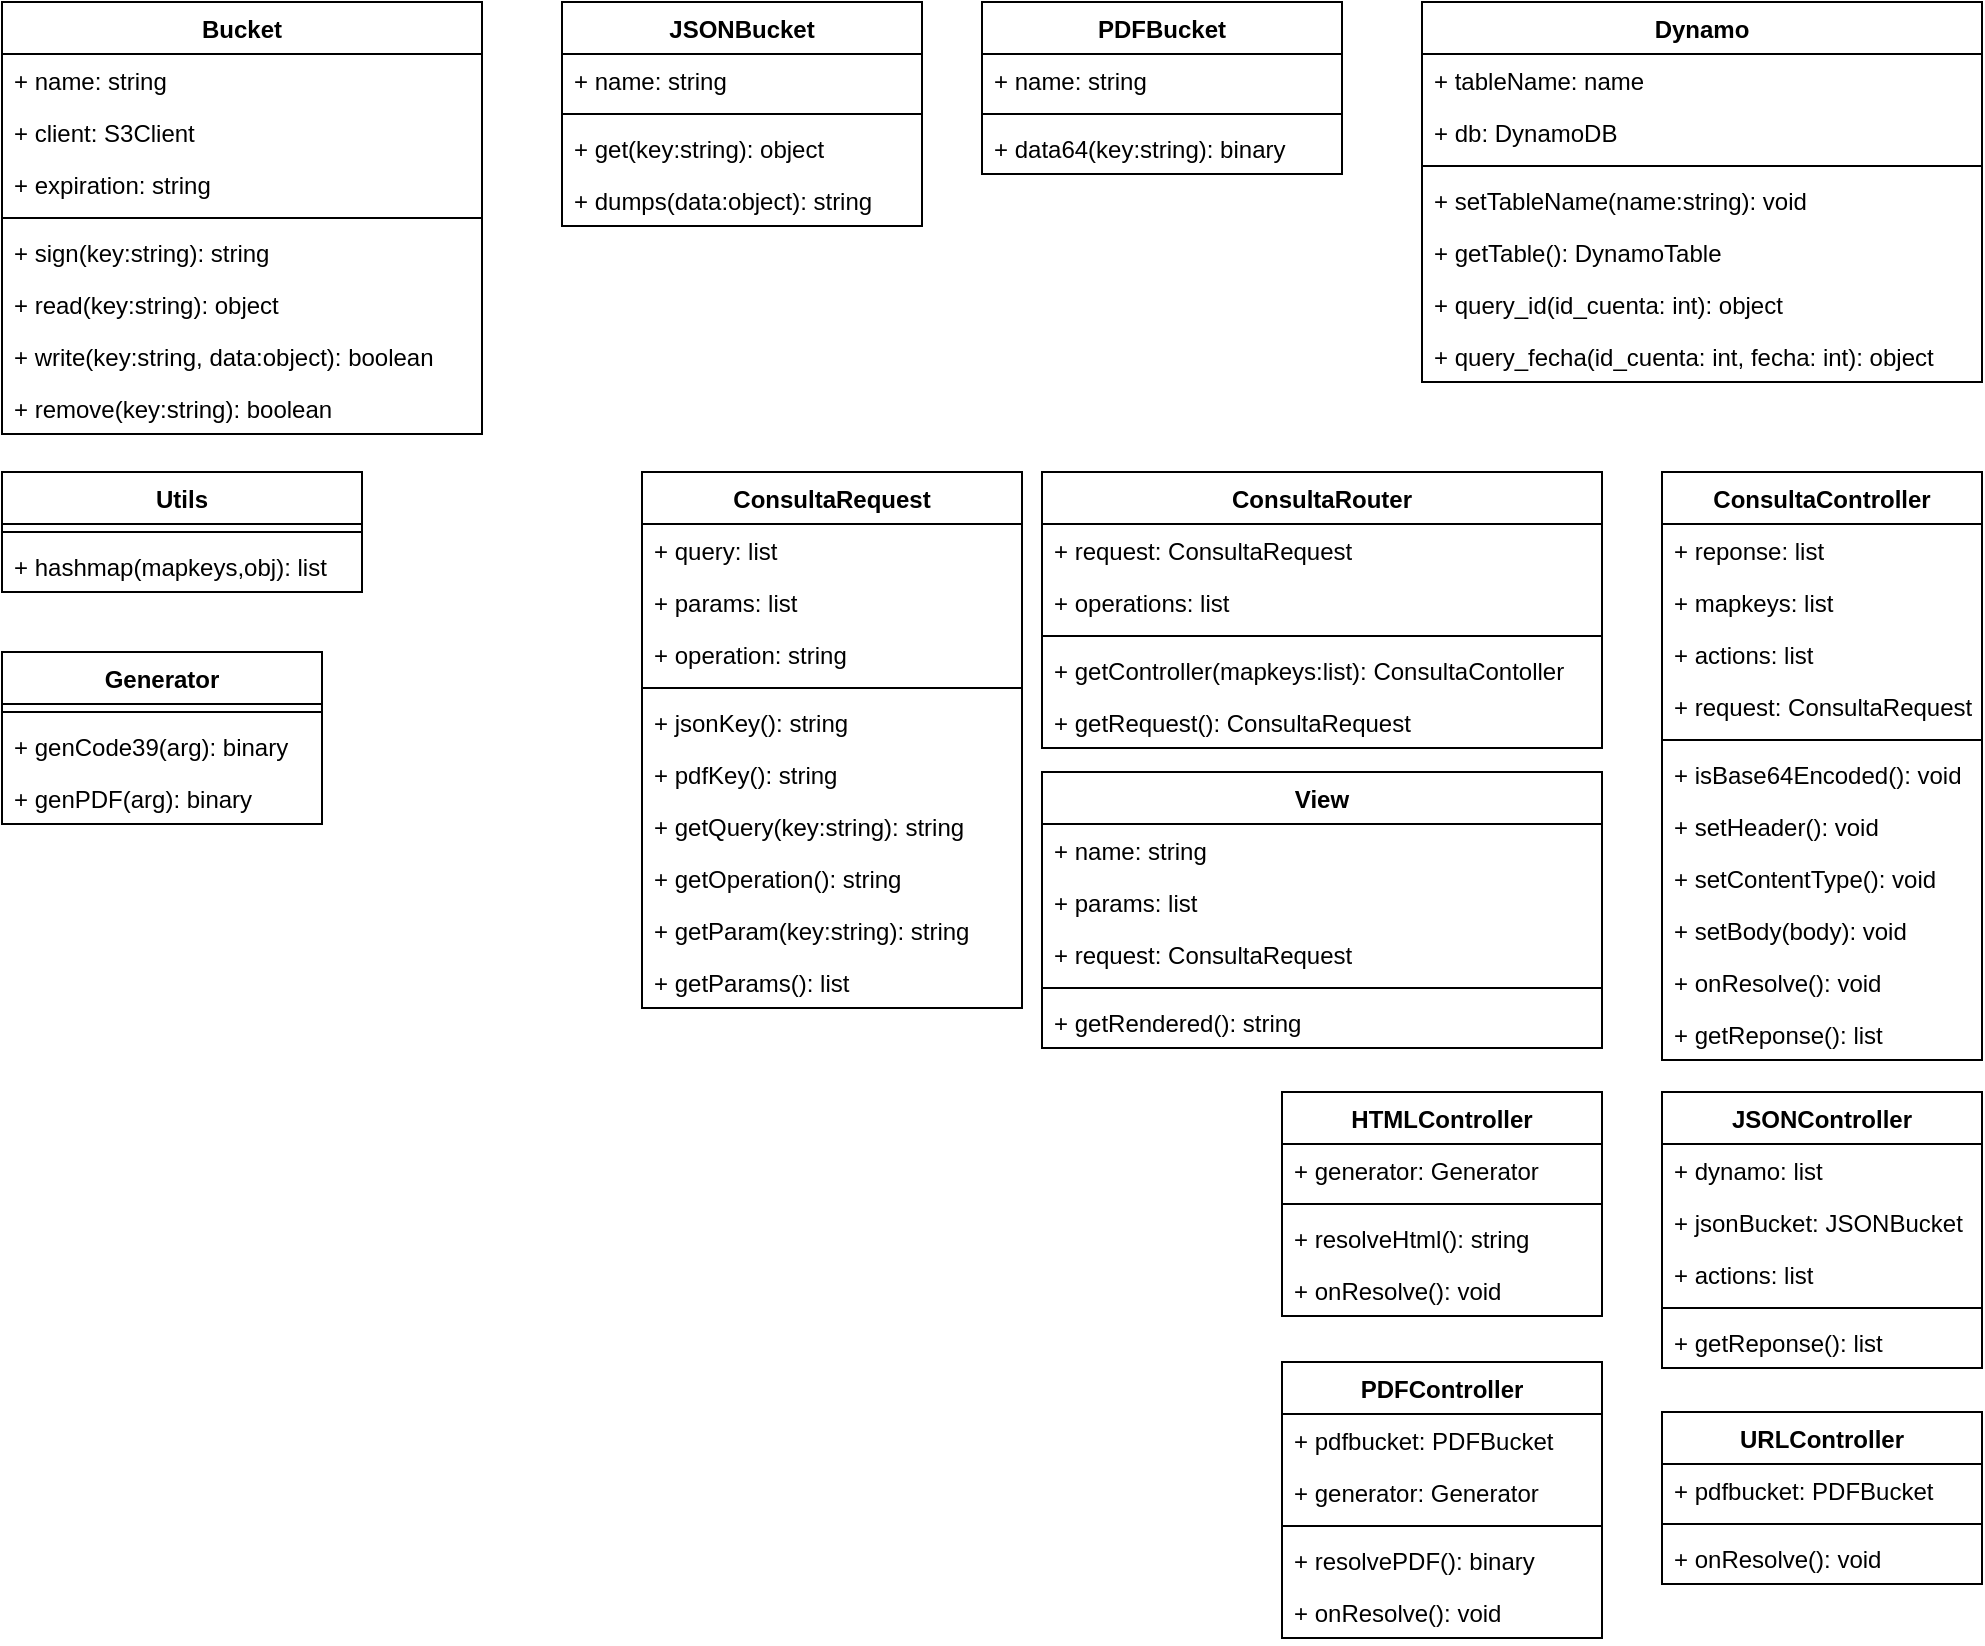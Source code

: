 <mxfile version="13.9.9" type="device" pages="2"><diagram id="0BXofBEBLR4UwpMUiN1E" name="Page-1"><mxGraphModel dx="723" dy="433" grid="1" gridSize="10" guides="1" tooltips="1" connect="1" arrows="1" fold="1" page="1" pageScale="1" pageWidth="1169" pageHeight="827" math="0" shadow="0"><root><mxCell id="0"/><mxCell id="1" parent="0"/><mxCell id="2" value="Bucket&#10;" style="swimlane;fontStyle=1;align=center;verticalAlign=top;childLayout=stackLayout;horizontal=1;startSize=26;horizontalStack=0;resizeParent=1;resizeParentMax=0;resizeLast=0;collapsible=1;marginBottom=0;" parent="1" vertex="1"><mxGeometry x="120" y="35" width="240" height="216" as="geometry"/></mxCell><mxCell id="3" value="+ name: string" style="text;strokeColor=none;fillColor=none;align=left;verticalAlign=top;spacingLeft=4;spacingRight=4;overflow=hidden;rotatable=0;points=[[0,0.5],[1,0.5]];portConstraint=eastwest;" parent="2" vertex="1"><mxGeometry y="26" width="240" height="26" as="geometry"/></mxCell><mxCell id="6P0P6J3Aose4yoCXp-B0-68" value="+ client: S3Client" style="text;strokeColor=none;fillColor=none;align=left;verticalAlign=top;spacingLeft=4;spacingRight=4;overflow=hidden;rotatable=0;points=[[0,0.5],[1,0.5]];portConstraint=eastwest;" vertex="1" parent="2"><mxGeometry y="52" width="240" height="26" as="geometry"/></mxCell><mxCell id="9" value="+ expiration: string" style="text;strokeColor=none;fillColor=none;align=left;verticalAlign=top;spacingLeft=4;spacingRight=4;overflow=hidden;rotatable=0;points=[[0,0.5],[1,0.5]];portConstraint=eastwest;" parent="2" vertex="1"><mxGeometry y="78" width="240" height="26" as="geometry"/></mxCell><mxCell id="4" value="" style="line;strokeWidth=1;fillColor=none;align=left;verticalAlign=middle;spacingTop=-1;spacingLeft=3;spacingRight=3;rotatable=0;labelPosition=right;points=[];portConstraint=eastwest;" parent="2" vertex="1"><mxGeometry y="104" width="240" height="8" as="geometry"/></mxCell><mxCell id="6P0P6J3Aose4yoCXp-B0-67" value="+ sign(key:string): string" style="text;strokeColor=none;fillColor=none;align=left;verticalAlign=top;spacingLeft=4;spacingRight=4;overflow=hidden;rotatable=0;points=[[0,0.5],[1,0.5]];portConstraint=eastwest;" vertex="1" parent="2"><mxGeometry y="112" width="240" height="26" as="geometry"/></mxCell><mxCell id="5" value="+ read(key:string): object" style="text;strokeColor=none;fillColor=none;align=left;verticalAlign=top;spacingLeft=4;spacingRight=4;overflow=hidden;rotatable=0;points=[[0,0.5],[1,0.5]];portConstraint=eastwest;" parent="2" vertex="1"><mxGeometry y="138" width="240" height="26" as="geometry"/></mxCell><mxCell id="11" value="+ write(key:string, data:object): boolean" style="text;strokeColor=none;fillColor=none;align=left;verticalAlign=top;spacingLeft=4;spacingRight=4;overflow=hidden;rotatable=0;points=[[0,0.5],[1,0.5]];portConstraint=eastwest;" parent="2" vertex="1"><mxGeometry y="164" width="240" height="26" as="geometry"/></mxCell><mxCell id="26" value="+ remove(key:string): boolean" style="text;strokeColor=none;fillColor=none;align=left;verticalAlign=top;spacingLeft=4;spacingRight=4;overflow=hidden;rotatable=0;points=[[0,0.5],[1,0.5]];portConstraint=eastwest;" parent="2" vertex="1"><mxGeometry y="190" width="240" height="26" as="geometry"/></mxCell><mxCell id="12" value="JSONBucket&#10;" style="swimlane;fontStyle=1;align=center;verticalAlign=top;childLayout=stackLayout;horizontal=1;startSize=26;horizontalStack=0;resizeParent=1;resizeParentMax=0;resizeLast=0;collapsible=1;marginBottom=0;" parent="1" vertex="1"><mxGeometry x="400" y="35" width="180" height="112" as="geometry"/></mxCell><mxCell id="13" value="+ name: string" style="text;strokeColor=none;fillColor=none;align=left;verticalAlign=top;spacingLeft=4;spacingRight=4;overflow=hidden;rotatable=0;points=[[0,0.5],[1,0.5]];portConstraint=eastwest;" parent="12" vertex="1"><mxGeometry y="26" width="180" height="26" as="geometry"/></mxCell><mxCell id="15" value="" style="line;strokeWidth=1;fillColor=none;align=left;verticalAlign=middle;spacingTop=-1;spacingLeft=3;spacingRight=3;rotatable=0;labelPosition=right;points=[];portConstraint=eastwest;" parent="12" vertex="1"><mxGeometry y="52" width="180" height="8" as="geometry"/></mxCell><mxCell id="16" value="+ get(key:string): object" style="text;strokeColor=none;fillColor=none;align=left;verticalAlign=top;spacingLeft=4;spacingRight=4;overflow=hidden;rotatable=0;points=[[0,0.5],[1,0.5]];portConstraint=eastwest;" parent="12" vertex="1"><mxGeometry y="60" width="180" height="26" as="geometry"/></mxCell><mxCell id="17" value="+ dumps(data:object): string" style="text;strokeColor=none;fillColor=none;align=left;verticalAlign=top;spacingLeft=4;spacingRight=4;overflow=hidden;rotatable=0;points=[[0,0.5],[1,0.5]];portConstraint=eastwest;" parent="12" vertex="1"><mxGeometry y="86" width="180" height="26" as="geometry"/></mxCell><mxCell id="18" value="PDFBucket&#10;" style="swimlane;fontStyle=1;align=center;verticalAlign=top;childLayout=stackLayout;horizontal=1;startSize=26;horizontalStack=0;resizeParent=1;resizeParentMax=0;resizeLast=0;collapsible=1;marginBottom=0;" parent="1" vertex="1"><mxGeometry x="610" y="35" width="180" height="86" as="geometry"/></mxCell><mxCell id="19" value="+ name: string" style="text;strokeColor=none;fillColor=none;align=left;verticalAlign=top;spacingLeft=4;spacingRight=4;overflow=hidden;rotatable=0;points=[[0,0.5],[1,0.5]];portConstraint=eastwest;" parent="18" vertex="1"><mxGeometry y="26" width="180" height="26" as="geometry"/></mxCell><mxCell id="20" value="" style="line;strokeWidth=1;fillColor=none;align=left;verticalAlign=middle;spacingTop=-1;spacingLeft=3;spacingRight=3;rotatable=0;labelPosition=right;points=[];portConstraint=eastwest;" parent="18" vertex="1"><mxGeometry y="52" width="180" height="8" as="geometry"/></mxCell><mxCell id="21" value="+ data64(key:string): binary" style="text;strokeColor=none;fillColor=none;align=left;verticalAlign=top;spacingLeft=4;spacingRight=4;overflow=hidden;rotatable=0;points=[[0,0.5],[1,0.5]];portConstraint=eastwest;" parent="18" vertex="1"><mxGeometry y="60" width="180" height="26" as="geometry"/></mxCell><mxCell id="31" value="Generator" style="swimlane;fontStyle=1;align=center;verticalAlign=top;childLayout=stackLayout;horizontal=1;startSize=26;horizontalStack=0;resizeParent=1;resizeParentMax=0;resizeLast=0;collapsible=1;marginBottom=0;" parent="1" vertex="1"><mxGeometry x="120" y="360" width="160" height="86" as="geometry"><mxRectangle x="120" y="400" width="90" height="26" as="alternateBounds"/></mxGeometry></mxCell><mxCell id="33" value="" style="line;strokeWidth=1;fillColor=none;align=left;verticalAlign=middle;spacingTop=-1;spacingLeft=3;spacingRight=3;rotatable=0;labelPosition=right;points=[];portConstraint=eastwest;" parent="31" vertex="1"><mxGeometry y="26" width="160" height="8" as="geometry"/></mxCell><mxCell id="34" value="+ genCode39(arg): binary" style="text;strokeColor=none;fillColor=none;align=left;verticalAlign=top;spacingLeft=4;spacingRight=4;overflow=hidden;rotatable=0;points=[[0,0.5],[1,0.5]];portConstraint=eastwest;" parent="31" vertex="1"><mxGeometry y="34" width="160" height="26" as="geometry"/></mxCell><mxCell id="35" value="+ genPDF(arg): binary" style="text;strokeColor=none;fillColor=none;align=left;verticalAlign=top;spacingLeft=4;spacingRight=4;overflow=hidden;rotatable=0;points=[[0,0.5],[1,0.5]];portConstraint=eastwest;" parent="31" vertex="1"><mxGeometry y="60" width="160" height="26" as="geometry"/></mxCell><mxCell id="36" value="Dynamo" style="swimlane;fontStyle=1;align=center;verticalAlign=top;childLayout=stackLayout;horizontal=1;startSize=26;horizontalStack=0;resizeParent=1;resizeParentMax=0;resizeLast=0;collapsible=1;marginBottom=0;" parent="1" vertex="1"><mxGeometry x="830" y="35" width="280" height="190" as="geometry"/></mxCell><mxCell id="37" value="+ tableName: name" style="text;strokeColor=none;fillColor=none;align=left;verticalAlign=top;spacingLeft=4;spacingRight=4;overflow=hidden;rotatable=0;points=[[0,0.5],[1,0.5]];portConstraint=eastwest;" parent="36" vertex="1"><mxGeometry y="26" width="280" height="26" as="geometry"/></mxCell><mxCell id="44" value="+ db: DynamoDB" style="text;strokeColor=none;fillColor=none;align=left;verticalAlign=top;spacingLeft=4;spacingRight=4;overflow=hidden;rotatable=0;points=[[0,0.5],[1,0.5]];portConstraint=eastwest;" parent="36" vertex="1"><mxGeometry y="52" width="280" height="26" as="geometry"/></mxCell><mxCell id="38" value="" style="line;strokeWidth=1;fillColor=none;align=left;verticalAlign=middle;spacingTop=-1;spacingLeft=3;spacingRight=3;rotatable=0;labelPosition=right;points=[];portConstraint=eastwest;" parent="36" vertex="1"><mxGeometry y="78" width="280" height="8" as="geometry"/></mxCell><mxCell id="40" value="+ setTableName(name:string): void" style="text;strokeColor=none;fillColor=none;align=left;verticalAlign=top;spacingLeft=4;spacingRight=4;overflow=hidden;rotatable=0;points=[[0,0.5],[1,0.5]];portConstraint=eastwest;" parent="36" vertex="1"><mxGeometry y="86" width="280" height="26" as="geometry"/></mxCell><mxCell id="41" value="+ getTable(): DynamoTable" style="text;strokeColor=none;fillColor=none;align=left;verticalAlign=top;spacingLeft=4;spacingRight=4;overflow=hidden;rotatable=0;points=[[0,0.5],[1,0.5]];portConstraint=eastwest;" parent="36" vertex="1"><mxGeometry y="112" width="280" height="26" as="geometry"/></mxCell><mxCell id="42" value="+ query_id(id_cuenta: int): object" style="text;strokeColor=none;fillColor=none;align=left;verticalAlign=top;spacingLeft=4;spacingRight=4;overflow=hidden;rotatable=0;points=[[0,0.5],[1,0.5]];portConstraint=eastwest;" parent="36" vertex="1"><mxGeometry y="138" width="280" height="26" as="geometry"/></mxCell><mxCell id="43" value="+ query_fecha(id_cuenta: int, fecha: int): object" style="text;strokeColor=none;fillColor=none;align=left;verticalAlign=top;spacingLeft=4;spacingRight=4;overflow=hidden;rotatable=0;points=[[0,0.5],[1,0.5]];portConstraint=eastwest;" parent="36" vertex="1"><mxGeometry y="164" width="280" height="26" as="geometry"/></mxCell><mxCell id="46" value="ConsultaRequest" style="swimlane;fontStyle=1;align=center;verticalAlign=top;childLayout=stackLayout;horizontal=1;startSize=26;horizontalStack=0;resizeParent=1;resizeParentMax=0;resizeLast=0;collapsible=1;marginBottom=0;" parent="1" vertex="1"><mxGeometry x="440" y="270" width="190" height="268" as="geometry"><mxRectangle x="120" y="500" width="130" height="26" as="alternateBounds"/></mxGeometry></mxCell><mxCell id="54" value="+ query: list" style="text;strokeColor=none;fillColor=none;align=left;verticalAlign=top;spacingLeft=4;spacingRight=4;overflow=hidden;rotatable=0;points=[[0,0.5],[1,0.5]];portConstraint=eastwest;" parent="46" vertex="1"><mxGeometry y="26" width="190" height="26" as="geometry"/></mxCell><mxCell id="55" value="+ params: list" style="text;strokeColor=none;fillColor=none;align=left;verticalAlign=top;spacingLeft=4;spacingRight=4;overflow=hidden;rotatable=0;points=[[0,0.5],[1,0.5]];portConstraint=eastwest;" parent="46" vertex="1"><mxGeometry y="52" width="190" height="26" as="geometry"/></mxCell><mxCell id="47" value="+ operation: string" style="text;strokeColor=none;fillColor=none;align=left;verticalAlign=top;spacingLeft=4;spacingRight=4;overflow=hidden;rotatable=0;points=[[0,0.5],[1,0.5]];portConstraint=eastwest;" parent="46" vertex="1"><mxGeometry y="78" width="190" height="26" as="geometry"/></mxCell><mxCell id="48" value="" style="line;strokeWidth=1;fillColor=none;align=left;verticalAlign=middle;spacingTop=-1;spacingLeft=3;spacingRight=3;rotatable=0;labelPosition=right;points=[];portConstraint=eastwest;" parent="46" vertex="1"><mxGeometry y="104" width="190" height="8" as="geometry"/></mxCell><mxCell id="6P0P6J3Aose4yoCXp-B0-84" value="+ jsonKey(): string" style="text;strokeColor=none;fillColor=none;align=left;verticalAlign=top;spacingLeft=4;spacingRight=4;overflow=hidden;rotatable=0;points=[[0,0.5],[1,0.5]];portConstraint=eastwest;" vertex="1" parent="46"><mxGeometry y="112" width="190" height="26" as="geometry"/></mxCell><mxCell id="49" value="+ pdfKey(): string" style="text;strokeColor=none;fillColor=none;align=left;verticalAlign=top;spacingLeft=4;spacingRight=4;overflow=hidden;rotatable=0;points=[[0,0.5],[1,0.5]];portConstraint=eastwest;" parent="46" vertex="1"><mxGeometry y="138" width="190" height="26" as="geometry"/></mxCell><mxCell id="56" value="+ getQuery(key:string): string" style="text;strokeColor=none;fillColor=none;align=left;verticalAlign=top;spacingLeft=4;spacingRight=4;overflow=hidden;rotatable=0;points=[[0,0.5],[1,0.5]];portConstraint=eastwest;" parent="46" vertex="1"><mxGeometry y="164" width="190" height="26" as="geometry"/></mxCell><mxCell id="59" value="+ getOperation(): string" style="text;strokeColor=none;fillColor=none;align=left;verticalAlign=top;spacingLeft=4;spacingRight=4;overflow=hidden;rotatable=0;points=[[0,0.5],[1,0.5]];portConstraint=eastwest;" parent="46" vertex="1"><mxGeometry y="190" width="190" height="26" as="geometry"/></mxCell><mxCell id="57" value="+ getParam(key:string): string" style="text;strokeColor=none;fillColor=none;align=left;verticalAlign=top;spacingLeft=4;spacingRight=4;overflow=hidden;rotatable=0;points=[[0,0.5],[1,0.5]];portConstraint=eastwest;" parent="46" vertex="1"><mxGeometry y="216" width="190" height="26" as="geometry"/></mxCell><mxCell id="58" value="+ getParams(): list" style="text;strokeColor=none;fillColor=none;align=left;verticalAlign=top;spacingLeft=4;spacingRight=4;overflow=hidden;rotatable=0;points=[[0,0.5],[1,0.5]];portConstraint=eastwest;" parent="46" vertex="1"><mxGeometry y="242" width="190" height="26" as="geometry"/></mxCell><mxCell id="60" value="ConsultaRouter" style="swimlane;fontStyle=1;align=center;verticalAlign=top;childLayout=stackLayout;horizontal=1;startSize=26;horizontalStack=0;resizeParent=1;resizeParentMax=0;resizeLast=0;collapsible=1;marginBottom=0;" parent="1" vertex="1"><mxGeometry x="640" y="270" width="280" height="138" as="geometry"/></mxCell><mxCell id="61" value="+ request: ConsultaRequest" style="text;strokeColor=none;fillColor=none;align=left;verticalAlign=top;spacingLeft=4;spacingRight=4;overflow=hidden;rotatable=0;points=[[0,0.5],[1,0.5]];portConstraint=eastwest;" parent="60" vertex="1"><mxGeometry y="26" width="280" height="26" as="geometry"/></mxCell><mxCell id="gjYd-kj3b6dPH4KCytKm-101" value="+ operations: list" style="text;strokeColor=none;fillColor=none;align=left;verticalAlign=top;spacingLeft=4;spacingRight=4;overflow=hidden;rotatable=0;points=[[0,0.5],[1,0.5]];portConstraint=eastwest;" parent="60" vertex="1"><mxGeometry y="52" width="280" height="26" as="geometry"/></mxCell><mxCell id="62" value="" style="line;strokeWidth=1;fillColor=none;align=left;verticalAlign=middle;spacingTop=-1;spacingLeft=3;spacingRight=3;rotatable=0;labelPosition=right;points=[];portConstraint=eastwest;" parent="60" vertex="1"><mxGeometry y="78" width="280" height="8" as="geometry"/></mxCell><mxCell id="63" value="+ getController(mapkeys:list): ConsultaContoller" style="text;strokeColor=none;fillColor=none;align=left;verticalAlign=top;spacingLeft=4;spacingRight=4;overflow=hidden;rotatable=0;points=[[0,0.5],[1,0.5]];portConstraint=eastwest;" parent="60" vertex="1"><mxGeometry y="86" width="280" height="26" as="geometry"/></mxCell><mxCell id="xWeLCFZRsTSZ0MthaHeW-68" value="+ getRequest(): ConsultaRequest" style="text;strokeColor=none;fillColor=none;align=left;verticalAlign=top;spacingLeft=4;spacingRight=4;overflow=hidden;rotatable=0;points=[[0,0.5],[1,0.5]];portConstraint=eastwest;" parent="60" vertex="1"><mxGeometry y="112" width="280" height="26" as="geometry"/></mxCell><mxCell id="gjYd-kj3b6dPH4KCytKm-102" value="ConsultaController" style="swimlane;fontStyle=1;align=center;verticalAlign=top;childLayout=stackLayout;horizontal=1;startSize=26;horizontalStack=0;resizeParent=1;resizeParentMax=0;resizeLast=0;collapsible=1;marginBottom=0;" parent="1" vertex="1"><mxGeometry x="950" y="270" width="160" height="294" as="geometry"/></mxCell><mxCell id="gjYd-kj3b6dPH4KCytKm-103" value="+ reponse: list" style="text;strokeColor=none;fillColor=none;align=left;verticalAlign=top;spacingLeft=4;spacingRight=4;overflow=hidden;rotatable=0;points=[[0,0.5],[1,0.5]];portConstraint=eastwest;" parent="gjYd-kj3b6dPH4KCytKm-102" vertex="1"><mxGeometry y="26" width="160" height="26" as="geometry"/></mxCell><mxCell id="6P0P6J3Aose4yoCXp-B0-69" value="+ mapkeys: list" style="text;strokeColor=none;fillColor=none;align=left;verticalAlign=top;spacingLeft=4;spacingRight=4;overflow=hidden;rotatable=0;points=[[0,0.5],[1,0.5]];portConstraint=eastwest;" vertex="1" parent="gjYd-kj3b6dPH4KCytKm-102"><mxGeometry y="52" width="160" height="26" as="geometry"/></mxCell><mxCell id="6P0P6J3Aose4yoCXp-B0-77" value="+ actions: list" style="text;strokeColor=none;fillColor=none;align=left;verticalAlign=top;spacingLeft=4;spacingRight=4;overflow=hidden;rotatable=0;points=[[0,0.5],[1,0.5]];portConstraint=eastwest;" vertex="1" parent="gjYd-kj3b6dPH4KCytKm-102"><mxGeometry y="78" width="160" height="26" as="geometry"/></mxCell><mxCell id="6P0P6J3Aose4yoCXp-B0-70" value="+ request: ConsultaRequest" style="text;strokeColor=none;fillColor=none;align=left;verticalAlign=top;spacingLeft=4;spacingRight=4;overflow=hidden;rotatable=0;points=[[0,0.5],[1,0.5]];portConstraint=eastwest;" vertex="1" parent="gjYd-kj3b6dPH4KCytKm-102"><mxGeometry y="104" width="160" height="26" as="geometry"/></mxCell><mxCell id="gjYd-kj3b6dPH4KCytKm-104" value="" style="line;strokeWidth=1;fillColor=none;align=left;verticalAlign=middle;spacingTop=-1;spacingLeft=3;spacingRight=3;rotatable=0;labelPosition=right;points=[];portConstraint=eastwest;" parent="gjYd-kj3b6dPH4KCytKm-102" vertex="1"><mxGeometry y="130" width="160" height="8" as="geometry"/></mxCell><mxCell id="xWeLCFZRsTSZ0MthaHeW-64" value="+ isBase64Encoded(): void" style="text;strokeColor=none;fillColor=none;align=left;verticalAlign=top;spacingLeft=4;spacingRight=4;overflow=hidden;rotatable=0;points=[[0,0.5],[1,0.5]];portConstraint=eastwest;" parent="gjYd-kj3b6dPH4KCytKm-102" vertex="1"><mxGeometry y="138" width="160" height="26" as="geometry"/></mxCell><mxCell id="xWeLCFZRsTSZ0MthaHeW-65" value="+ setHeader(): void" style="text;strokeColor=none;fillColor=none;align=left;verticalAlign=top;spacingLeft=4;spacingRight=4;overflow=hidden;rotatable=0;points=[[0,0.5],[1,0.5]];portConstraint=eastwest;" parent="gjYd-kj3b6dPH4KCytKm-102" vertex="1"><mxGeometry y="164" width="160" height="26" as="geometry"/></mxCell><mxCell id="xWeLCFZRsTSZ0MthaHeW-66" value="+ setContentType(): void" style="text;strokeColor=none;fillColor=none;align=left;verticalAlign=top;spacingLeft=4;spacingRight=4;overflow=hidden;rotatable=0;points=[[0,0.5],[1,0.5]];portConstraint=eastwest;" parent="gjYd-kj3b6dPH4KCytKm-102" vertex="1"><mxGeometry y="190" width="160" height="26" as="geometry"/></mxCell><mxCell id="xWeLCFZRsTSZ0MthaHeW-67" value="+ setBody(body): void" style="text;strokeColor=none;fillColor=none;align=left;verticalAlign=top;spacingLeft=4;spacingRight=4;overflow=hidden;rotatable=0;points=[[0,0.5],[1,0.5]];portConstraint=eastwest;" parent="gjYd-kj3b6dPH4KCytKm-102" vertex="1"><mxGeometry y="216" width="160" height="26" as="geometry"/></mxCell><mxCell id="gjYd-kj3b6dPH4KCytKm-105" value="+ onResolve(): void" style="text;strokeColor=none;fillColor=none;align=left;verticalAlign=top;spacingLeft=4;spacingRight=4;overflow=hidden;rotatable=0;points=[[0,0.5],[1,0.5]];portConstraint=eastwest;" parent="gjYd-kj3b6dPH4KCytKm-102" vertex="1"><mxGeometry y="242" width="160" height="26" as="geometry"/></mxCell><mxCell id="6P0P6J3Aose4yoCXp-B0-71" value="+ getReponse(): list" style="text;strokeColor=none;fillColor=none;align=left;verticalAlign=top;spacingLeft=4;spacingRight=4;overflow=hidden;rotatable=0;points=[[0,0.5],[1,0.5]];portConstraint=eastwest;" vertex="1" parent="gjYd-kj3b6dPH4KCytKm-102"><mxGeometry y="268" width="160" height="26" as="geometry"/></mxCell><mxCell id="gjYd-kj3b6dPH4KCytKm-106" value="JSONController" style="swimlane;fontStyle=1;align=center;verticalAlign=top;childLayout=stackLayout;horizontal=1;startSize=26;horizontalStack=0;resizeParent=1;resizeParentMax=0;resizeLast=0;collapsible=1;marginBottom=0;" parent="1" vertex="1"><mxGeometry x="950" y="580" width="160" height="138" as="geometry"/></mxCell><mxCell id="gjYd-kj3b6dPH4KCytKm-107" value="+ dynamo: list" style="text;strokeColor=none;fillColor=none;align=left;verticalAlign=top;spacingLeft=4;spacingRight=4;overflow=hidden;rotatable=0;points=[[0,0.5],[1,0.5]];portConstraint=eastwest;" parent="gjYd-kj3b6dPH4KCytKm-106" vertex="1"><mxGeometry y="26" width="160" height="26" as="geometry"/></mxCell><mxCell id="6P0P6J3Aose4yoCXp-B0-75" value="+ jsonBucket: JSONBucket" style="text;strokeColor=none;fillColor=none;align=left;verticalAlign=top;spacingLeft=4;spacingRight=4;overflow=hidden;rotatable=0;points=[[0,0.5],[1,0.5]];portConstraint=eastwest;" vertex="1" parent="gjYd-kj3b6dPH4KCytKm-106"><mxGeometry y="52" width="160" height="26" as="geometry"/></mxCell><mxCell id="6P0P6J3Aose4yoCXp-B0-76" value="+ actions: list" style="text;strokeColor=none;fillColor=none;align=left;verticalAlign=top;spacingLeft=4;spacingRight=4;overflow=hidden;rotatable=0;points=[[0,0.5],[1,0.5]];portConstraint=eastwest;" vertex="1" parent="gjYd-kj3b6dPH4KCytKm-106"><mxGeometry y="78" width="160" height="26" as="geometry"/></mxCell><mxCell id="gjYd-kj3b6dPH4KCytKm-108" value="" style="line;strokeWidth=1;fillColor=none;align=left;verticalAlign=middle;spacingTop=-1;spacingLeft=3;spacingRight=3;rotatable=0;labelPosition=right;points=[];portConstraint=eastwest;" parent="gjYd-kj3b6dPH4KCytKm-106" vertex="1"><mxGeometry y="104" width="160" height="8" as="geometry"/></mxCell><mxCell id="gjYd-kj3b6dPH4KCytKm-109" value="+ getReponse(): list" style="text;strokeColor=none;fillColor=none;align=left;verticalAlign=top;spacingLeft=4;spacingRight=4;overflow=hidden;rotatable=0;points=[[0,0.5],[1,0.5]];portConstraint=eastwest;" parent="gjYd-kj3b6dPH4KCytKm-106" vertex="1"><mxGeometry y="112" width="160" height="26" as="geometry"/></mxCell><mxCell id="gjYd-kj3b6dPH4KCytKm-110" value="HTMLController" style="swimlane;fontStyle=1;align=center;verticalAlign=top;childLayout=stackLayout;horizontal=1;startSize=26;horizontalStack=0;resizeParent=1;resizeParentMax=0;resizeLast=0;collapsible=1;marginBottom=0;" parent="1" vertex="1"><mxGeometry x="760" y="580" width="160" height="112" as="geometry"/></mxCell><mxCell id="gjYd-kj3b6dPH4KCytKm-111" value="+ generator: Generator" style="text;strokeColor=none;fillColor=none;align=left;verticalAlign=top;spacingLeft=4;spacingRight=4;overflow=hidden;rotatable=0;points=[[0,0.5],[1,0.5]];portConstraint=eastwest;" parent="gjYd-kj3b6dPH4KCytKm-110" vertex="1"><mxGeometry y="26" width="160" height="26" as="geometry"/></mxCell><mxCell id="gjYd-kj3b6dPH4KCytKm-112" value="" style="line;strokeWidth=1;fillColor=none;align=left;verticalAlign=middle;spacingTop=-1;spacingLeft=3;spacingRight=3;rotatable=0;labelPosition=right;points=[];portConstraint=eastwest;" parent="gjYd-kj3b6dPH4KCytKm-110" vertex="1"><mxGeometry y="52" width="160" height="8" as="geometry"/></mxCell><mxCell id="6P0P6J3Aose4yoCXp-B0-72" value="+ resolveHtml(): string" style="text;strokeColor=none;fillColor=none;align=left;verticalAlign=top;spacingLeft=4;spacingRight=4;overflow=hidden;rotatable=0;points=[[0,0.5],[1,0.5]];portConstraint=eastwest;" vertex="1" parent="gjYd-kj3b6dPH4KCytKm-110"><mxGeometry y="60" width="160" height="26" as="geometry"/></mxCell><mxCell id="gjYd-kj3b6dPH4KCytKm-113" value="+ onResolve(): void" style="text;strokeColor=none;fillColor=none;align=left;verticalAlign=top;spacingLeft=4;spacingRight=4;overflow=hidden;rotatable=0;points=[[0,0.5],[1,0.5]];portConstraint=eastwest;" parent="gjYd-kj3b6dPH4KCytKm-110" vertex="1"><mxGeometry y="86" width="160" height="26" as="geometry"/></mxCell><mxCell id="gjYd-kj3b6dPH4KCytKm-114" value="PDFController" style="swimlane;fontStyle=1;align=center;verticalAlign=top;childLayout=stackLayout;horizontal=1;startSize=26;horizontalStack=0;resizeParent=1;resizeParentMax=0;resizeLast=0;collapsible=1;marginBottom=0;" parent="1" vertex="1"><mxGeometry x="760" y="715" width="160" height="138" as="geometry"/></mxCell><mxCell id="gjYd-kj3b6dPH4KCytKm-115" value="+ pdfbucket: PDFBucket" style="text;strokeColor=none;fillColor=none;align=left;verticalAlign=top;spacingLeft=4;spacingRight=4;overflow=hidden;rotatable=0;points=[[0,0.5],[1,0.5]];portConstraint=eastwest;" parent="gjYd-kj3b6dPH4KCytKm-114" vertex="1"><mxGeometry y="26" width="160" height="26" as="geometry"/></mxCell><mxCell id="6P0P6J3Aose4yoCXp-B0-74" value="+ generator: Generator" style="text;strokeColor=none;fillColor=none;align=left;verticalAlign=top;spacingLeft=4;spacingRight=4;overflow=hidden;rotatable=0;points=[[0,0.5],[1,0.5]];portConstraint=eastwest;" vertex="1" parent="gjYd-kj3b6dPH4KCytKm-114"><mxGeometry y="52" width="160" height="26" as="geometry"/></mxCell><mxCell id="gjYd-kj3b6dPH4KCytKm-116" value="" style="line;strokeWidth=1;fillColor=none;align=left;verticalAlign=middle;spacingTop=-1;spacingLeft=3;spacingRight=3;rotatable=0;labelPosition=right;points=[];portConstraint=eastwest;" parent="gjYd-kj3b6dPH4KCytKm-114" vertex="1"><mxGeometry y="78" width="160" height="8" as="geometry"/></mxCell><mxCell id="gjYd-kj3b6dPH4KCytKm-118" value="+ resolvePDF(): binary" style="text;strokeColor=none;fillColor=none;align=left;verticalAlign=top;spacingLeft=4;spacingRight=4;overflow=hidden;rotatable=0;points=[[0,0.5],[1,0.5]];portConstraint=eastwest;" parent="gjYd-kj3b6dPH4KCytKm-114" vertex="1"><mxGeometry y="86" width="160" height="26" as="geometry"/></mxCell><mxCell id="6P0P6J3Aose4yoCXp-B0-73" value="+ onResolve(): void" style="text;strokeColor=none;fillColor=none;align=left;verticalAlign=top;spacingLeft=4;spacingRight=4;overflow=hidden;rotatable=0;points=[[0,0.5],[1,0.5]];portConstraint=eastwest;" vertex="1" parent="gjYd-kj3b6dPH4KCytKm-114"><mxGeometry y="112" width="160" height="26" as="geometry"/></mxCell><mxCell id="gjYd-kj3b6dPH4KCytKm-119" value="View" style="swimlane;fontStyle=1;align=center;verticalAlign=top;childLayout=stackLayout;horizontal=1;startSize=26;horizontalStack=0;resizeParent=1;resizeParentMax=0;resizeLast=0;collapsible=1;marginBottom=0;" parent="1" vertex="1"><mxGeometry x="640" y="420" width="280" height="138" as="geometry"/></mxCell><mxCell id="gjYd-kj3b6dPH4KCytKm-120" value="+ name: string" style="text;strokeColor=none;fillColor=none;align=left;verticalAlign=top;spacingLeft=4;spacingRight=4;overflow=hidden;rotatable=0;points=[[0,0.5],[1,0.5]];portConstraint=eastwest;" parent="gjYd-kj3b6dPH4KCytKm-119" vertex="1"><mxGeometry y="26" width="280" height="26" as="geometry"/></mxCell><mxCell id="gjYd-kj3b6dPH4KCytKm-125" value="+ params: list" style="text;strokeColor=none;fillColor=none;align=left;verticalAlign=top;spacingLeft=4;spacingRight=4;overflow=hidden;rotatable=0;points=[[0,0.5],[1,0.5]];portConstraint=eastwest;" parent="gjYd-kj3b6dPH4KCytKm-119" vertex="1"><mxGeometry y="52" width="280" height="26" as="geometry"/></mxCell><mxCell id="xWeLCFZRsTSZ0MthaHeW-63" value="+ request: ConsultaRequest" style="text;strokeColor=none;fillColor=none;align=left;verticalAlign=top;spacingLeft=4;spacingRight=4;overflow=hidden;rotatable=0;points=[[0,0.5],[1,0.5]];portConstraint=eastwest;" parent="gjYd-kj3b6dPH4KCytKm-119" vertex="1"><mxGeometry y="78" width="280" height="26" as="geometry"/></mxCell><mxCell id="gjYd-kj3b6dPH4KCytKm-121" value="" style="line;strokeWidth=1;fillColor=none;align=left;verticalAlign=middle;spacingTop=-1;spacingLeft=3;spacingRight=3;rotatable=0;labelPosition=right;points=[];portConstraint=eastwest;" parent="gjYd-kj3b6dPH4KCytKm-119" vertex="1"><mxGeometry y="104" width="280" height="8" as="geometry"/></mxCell><mxCell id="gjYd-kj3b6dPH4KCytKm-123" value="+ getRendered(): string" style="text;strokeColor=none;fillColor=none;align=left;verticalAlign=top;spacingLeft=4;spacingRight=4;overflow=hidden;rotatable=0;points=[[0,0.5],[1,0.5]];portConstraint=eastwest;" parent="gjYd-kj3b6dPH4KCytKm-119" vertex="1"><mxGeometry y="112" width="280" height="26" as="geometry"/></mxCell><mxCell id="6P0P6J3Aose4yoCXp-B0-63" value="Utils" style="swimlane;fontStyle=1;align=center;verticalAlign=top;childLayout=stackLayout;horizontal=1;startSize=26;horizontalStack=0;resizeParent=1;resizeParentMax=0;resizeLast=0;collapsible=1;marginBottom=0;" vertex="1" parent="1"><mxGeometry x="120" y="270" width="180" height="60" as="geometry"/></mxCell><mxCell id="6P0P6J3Aose4yoCXp-B0-65" value="" style="line;strokeWidth=1;fillColor=none;align=left;verticalAlign=middle;spacingTop=-1;spacingLeft=3;spacingRight=3;rotatable=0;labelPosition=right;points=[];portConstraint=eastwest;" vertex="1" parent="6P0P6J3Aose4yoCXp-B0-63"><mxGeometry y="26" width="180" height="8" as="geometry"/></mxCell><mxCell id="6P0P6J3Aose4yoCXp-B0-66" value="+ hashmap(mapkeys,obj): list" style="text;strokeColor=none;fillColor=none;align=left;verticalAlign=top;spacingLeft=4;spacingRight=4;overflow=hidden;rotatable=0;points=[[0,0.5],[1,0.5]];portConstraint=eastwest;" vertex="1" parent="6P0P6J3Aose4yoCXp-B0-63"><mxGeometry y="34" width="180" height="26" as="geometry"/></mxCell><mxCell id="6P0P6J3Aose4yoCXp-B0-78" value="URLController" style="swimlane;fontStyle=1;align=center;verticalAlign=top;childLayout=stackLayout;horizontal=1;startSize=26;horizontalStack=0;resizeParent=1;resizeParentMax=0;resizeLast=0;collapsible=1;marginBottom=0;" vertex="1" parent="1"><mxGeometry x="950" y="740" width="160" height="86" as="geometry"/></mxCell><mxCell id="6P0P6J3Aose4yoCXp-B0-79" value="+ pdfbucket: PDFBucket" style="text;strokeColor=none;fillColor=none;align=left;verticalAlign=top;spacingLeft=4;spacingRight=4;overflow=hidden;rotatable=0;points=[[0,0.5],[1,0.5]];portConstraint=eastwest;" vertex="1" parent="6P0P6J3Aose4yoCXp-B0-78"><mxGeometry y="26" width="160" height="26" as="geometry"/></mxCell><mxCell id="6P0P6J3Aose4yoCXp-B0-81" value="" style="line;strokeWidth=1;fillColor=none;align=left;verticalAlign=middle;spacingTop=-1;spacingLeft=3;spacingRight=3;rotatable=0;labelPosition=right;points=[];portConstraint=eastwest;" vertex="1" parent="6P0P6J3Aose4yoCXp-B0-78"><mxGeometry y="52" width="160" height="8" as="geometry"/></mxCell><mxCell id="6P0P6J3Aose4yoCXp-B0-83" value="+ onResolve(): void" style="text;strokeColor=none;fillColor=none;align=left;verticalAlign=top;spacingLeft=4;spacingRight=4;overflow=hidden;rotatable=0;points=[[0,0.5],[1,0.5]];portConstraint=eastwest;" vertex="1" parent="6P0P6J3Aose4yoCXp-B0-78"><mxGeometry y="60" width="160" height="26" as="geometry"/></mxCell></root></mxGraphModel></diagram><diagram id="QA0XFYyeKicUgIbXEsM5" name="Page-2"><mxGraphModel dx="844" dy="478" grid="1" gridSize="10" guides="1" tooltips="1" connect="1" arrows="1" fold="1" page="1" pageScale="1" pageWidth="1169" pageHeight="827" math="0" shadow="0">&#xa;            <root>&#xa;                <mxCell id="HgHOVkKSlPn6UK8ToXb6-0"/>&#xa;                <mxCell id="HgHOVkKSlPn6UK8ToXb6-1" parent="HgHOVkKSlPn6UK8ToXb6-0"/>&#xa;                <mxCell id="lIJtxpD-HnAFaAWdBftG-3" style="edgeStyle=orthogonalEdgeStyle;rounded=0;orthogonalLoop=1;jettySize=auto;html=1;exitX=1;exitY=0.5;exitDx=0;exitDy=0;entryX=0;entryY=0;entryDx=0;entryDy=0;" parent="HgHOVkKSlPn6UK8ToXb6-1" source="HgHOVkKSlPn6UK8ToXb6-4" target="HgHOVkKSlPn6UK8ToXb6-8" edge="1">&#xa;                    <mxGeometry relative="1" as="geometry"/>&#xa;                </mxCell>&#xa;                <mxCell id="HgHOVkKSlPn6UK8ToXb6-4" value="/cuentas-credito/xxxxxxx/resumenes/xx-xx" style="fontStyle=0;" parent="HgHOVkKSlPn6UK8ToXb6-1" vertex="1">&#xa;                    <mxGeometry x="40" y="320" width="290" height="40" as="geometry"/>&#xa;                </mxCell>&#xa;                <mxCell id="lIJtxpD-HnAFaAWdBftG-4" style="edgeStyle=orthogonalEdgeStyle;rounded=0;orthogonalLoop=1;jettySize=auto;html=1;exitX=1;exitY=0.25;exitDx=0;exitDy=0;entryX=0;entryY=0.5;entryDx=0;entryDy=0;" parent="HgHOVkKSlPn6UK8ToXb6-1" source="HgHOVkKSlPn6UK8ToXb6-5" target="HgHOVkKSlPn6UK8ToXb6-8" edge="1">&#xa;                    <mxGeometry relative="1" as="geometry"/>&#xa;                </mxCell>&#xa;                <mxCell id="HgHOVkKSlPn6UK8ToXb6-5" value="/cuentas-credito/xxxxxxx/resumenes/xx-xx/json" style="fontStyle=0;" parent="HgHOVkKSlPn6UK8ToXb6-1" vertex="1">&#xa;                    <mxGeometry x="40" y="380" width="290" height="40" as="geometry"/>&#xa;                </mxCell>&#xa;                <mxCell id="lIJtxpD-HnAFaAWdBftG-5" style="edgeStyle=orthogonalEdgeStyle;rounded=0;orthogonalLoop=1;jettySize=auto;html=1;exitX=1;exitY=0.5;exitDx=0;exitDy=0;entryX=0;entryY=1;entryDx=0;entryDy=0;" parent="HgHOVkKSlPn6UK8ToXb6-1" edge="1">&#xa;                    <mxGeometry relative="1" as="geometry">&#xa;                        <mxPoint x="330" y="464" as="sourcePoint"/>&#xa;                        <mxPoint x="456.898" y="465.301" as="targetPoint"/>&#xa;                        <Array as="points">&#xa;                            <mxPoint x="394" y="464"/>&#xa;                            <mxPoint x="394" y="465"/>&#xa;                        </Array>&#xa;                    </mxGeometry>&#xa;                </mxCell>&#xa;                <mxCell id="HgHOVkKSlPn6UK8ToXb6-6" value="/cuentas-credito/xxxxxxx/resumenes/xx-xx/pdf" style="fontStyle=0;" parent="HgHOVkKSlPn6UK8ToXb6-1" vertex="1">&#xa;                    <mxGeometry x="40" y="440" width="290" height="40" as="geometry"/>&#xa;                </mxCell>&#xa;                <mxCell id="lIJtxpD-HnAFaAWdBftG-6" style="edgeStyle=orthogonalEdgeStyle;rounded=0;orthogonalLoop=1;jettySize=auto;html=1;exitX=1;exitY=0.25;exitDx=0;exitDy=0;" parent="HgHOVkKSlPn6UK8ToXb6-1" source="HgHOVkKSlPn6UK8ToXb6-7" edge="1">&#xa;                    <mxGeometry relative="1" as="geometry">&#xa;                        <mxPoint x="510" y="470" as="targetPoint"/>&#xa;                    </mxGeometry>&#xa;                </mxCell>&#xa;                <mxCell id="HgHOVkKSlPn6UK8ToXb6-7" value="/cuentas-credito/xxxxxxx/resumenes/xx-xx/url" style="fontStyle=0;" parent="HgHOVkKSlPn6UK8ToXb6-1" vertex="1">&#xa;                    <mxGeometry x="40" y="500" width="290" height="40" as="geometry"/>&#xa;                </mxCell>&#xa;                <mxCell id="lIJtxpD-HnAFaAWdBftG-9" style="edgeStyle=orthogonalEdgeStyle;rounded=0;orthogonalLoop=1;jettySize=auto;html=1;exitX=1;exitY=0.5;exitDx=0;exitDy=0;entryX=0;entryY=0.5;entryDx=0;entryDy=0;" parent="HgHOVkKSlPn6UK8ToXb6-1" source="HgHOVkKSlPn6UK8ToXb6-8" edge="1">&#xa;                    <mxGeometry relative="1" as="geometry">&#xa;                        <mxPoint x="640.0" y="440" as="targetPoint"/>&#xa;                    </mxGeometry>&#xa;                </mxCell>&#xa;                <mxCell id="HgHOVkKSlPn6UK8ToXb6-8" value="ConsultaRequest" style="ellipse;fillColor=#ffffff;strokeColor=#000000;" parent="HgHOVkKSlPn6UK8ToXb6-1" vertex="1">&#xa;                    <mxGeometry x="439" y="410" width="121" height="60" as="geometry"/>&#xa;                </mxCell>&#xa;                <mxCell id="zYJcaV3ZZJNyFbIuuSDz-2" style="edgeStyle=orthogonalEdgeStyle;rounded=0;orthogonalLoop=1;jettySize=auto;html=1;exitX=1;exitY=0.5;exitDx=0;exitDy=0;entryX=0;entryY=0.5;entryDx=0;entryDy=0;" parent="HgHOVkKSlPn6UK8ToXb6-1" source="zYJcaV3ZZJNyFbIuuSDz-0" target="zYJcaV3ZZJNyFbIuuSDz-1" edge="1">&#xa;                    <mxGeometry relative="1" as="geometry"/>&#xa;                </mxCell>&#xa;                <mxCell id="zYJcaV3ZZJNyFbIuuSDz-0" value="Router" style="whiteSpace=wrap;html=1;aspect=fixed;" parent="HgHOVkKSlPn6UK8ToXb6-1" vertex="1">&#xa;                    <mxGeometry x="640" y="400" width="80" height="80" as="geometry"/>&#xa;                </mxCell>&#xa;                <mxCell id="zYJcaV3ZZJNyFbIuuSDz-6" style="edgeStyle=orthogonalEdgeStyle;rounded=0;orthogonalLoop=1;jettySize=auto;html=1;entryX=-0.006;entryY=0.579;entryDx=0;entryDy=0;entryPerimeter=0;" parent="HgHOVkKSlPn6UK8ToXb6-1" source="zYJcaV3ZZJNyFbIuuSDz-1" target="zYJcaV3ZZJNyFbIuuSDz-5" edge="1">&#xa;                    <mxGeometry relative="1" as="geometry"/>&#xa;                </mxCell>&#xa;                <mxCell id="zYJcaV3ZZJNyFbIuuSDz-1" value="Controller&lt;br&gt;" style="rounded=0;whiteSpace=wrap;html=1;" parent="HgHOVkKSlPn6UK8ToXb6-1" vertex="1">&#xa;                    <mxGeometry x="820" y="410" width="90" height="60" as="geometry"/>&#xa;                </mxCell>&#xa;                <mxCell id="zYJcaV3ZZJNyFbIuuSDz-3" value="getController" style="text;html=1;strokeColor=none;fillColor=none;align=center;verticalAlign=middle;whiteSpace=wrap;rounded=0;" parent="HgHOVkKSlPn6UK8ToXb6-1" vertex="1">&#xa;                    <mxGeometry x="750" y="414" width="40" height="20" as="geometry"/>&#xa;                </mxCell>&#xa;                <mxCell id="zYJcaV3ZZJNyFbIuuSDz-5" value="XReponse" style="whiteSpace=wrap;html=1;aspect=fixed;" parent="HgHOVkKSlPn6UK8ToXb6-1" vertex="1">&#xa;                    <mxGeometry x="1050" y="394" width="80" height="80" as="geometry"/>&#xa;                </mxCell>&#xa;                <mxCell id="zYJcaV3ZZJNyFbIuuSDz-7" value="getResponse()" style="text;html=1;strokeColor=none;fillColor=none;align=center;verticalAlign=middle;whiteSpace=wrap;rounded=0;" parent="HgHOVkKSlPn6UK8ToXb6-1" vertex="1">&#xa;                    <mxGeometry x="950" y="414" width="40" height="20" as="geometry"/>&#xa;                </mxCell>&#xa;                <mxCell id="L8KRDk77yTZsITvvl2nZ-0" value="&lt;div&gt;&lt;span&gt;request = ConsultaRequest(event)&lt;/span&gt;&lt;/div&gt;router = ConsultaRouter(request)&lt;br&gt;controller = router.getController()&lt;br&gt;return controller.getResponse()" style="text;html=1;strokeColor=none;fillColor=none;align=left;verticalAlign=middle;whiteSpace=wrap;rounded=0;" vertex="1" parent="HgHOVkKSlPn6UK8ToXb6-1">&#xa;                    <mxGeometry x="530" y="530" width="290" height="120" as="geometry"/>&#xa;                </mxCell>&#xa;            </root>&#xa;        </mxGraphModel></diagram></mxfile>
